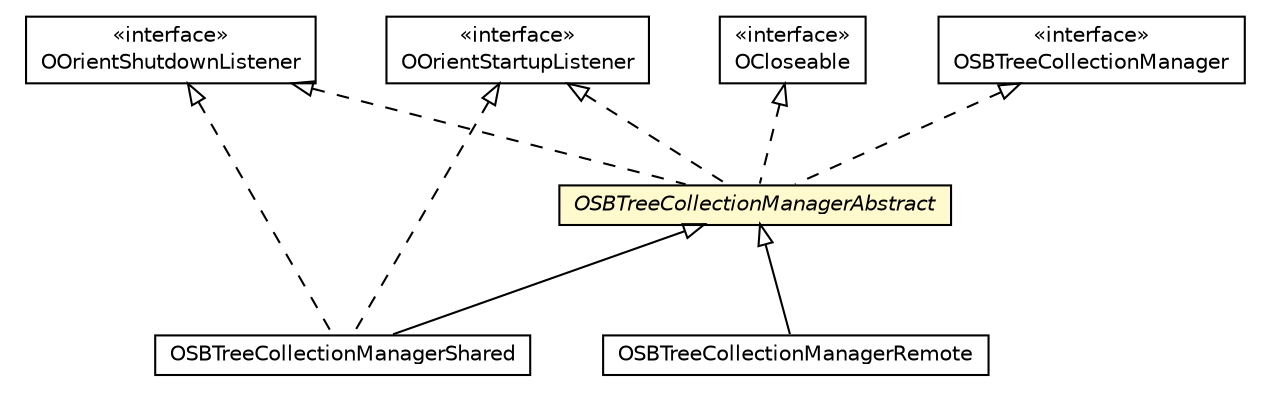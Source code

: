#!/usr/local/bin/dot
#
# Class diagram 
# Generated by UMLGraph version R5_6-24-gf6e263 (http://www.umlgraph.org/)
#

digraph G {
	edge [fontname="Helvetica",fontsize=10,labelfontname="Helvetica",labelfontsize=10];
	node [fontname="Helvetica",fontsize=10,shape=plaintext];
	nodesep=0.25;
	ranksep=0.5;
	// com.orientechnologies.common.concur.resource.OCloseable
	c3237328 [label=<<table title="com.orientechnologies.common.concur.resource.OCloseable" border="0" cellborder="1" cellspacing="0" cellpadding="2" port="p" href="../../../../../../common/concur/resource/OCloseable.html">
		<tr><td><table border="0" cellspacing="0" cellpadding="1">
<tr><td align="center" balign="center"> &#171;interface&#187; </td></tr>
<tr><td align="center" balign="center"> OCloseable </td></tr>
		</table></td></tr>
		</table>>, URL="../../../../../../common/concur/resource/OCloseable.html", fontname="Helvetica", fontcolor="black", fontsize=10.0];
	// com.orientechnologies.orient.core.OOrientStartupListener
	c3237460 [label=<<table title="com.orientechnologies.orient.core.OOrientStartupListener" border="0" cellborder="1" cellspacing="0" cellpadding="2" port="p" href="../../../../OOrientStartupListener.html">
		<tr><td><table border="0" cellspacing="0" cellpadding="1">
<tr><td align="center" balign="center"> &#171;interface&#187; </td></tr>
<tr><td align="center" balign="center"> OOrientStartupListener </td></tr>
		</table></td></tr>
		</table>>, URL="../../../../OOrientStartupListener.html", fontname="Helvetica", fontcolor="black", fontsize=10.0];
	// com.orientechnologies.orient.core.OOrientShutdownListener
	c3237469 [label=<<table title="com.orientechnologies.orient.core.OOrientShutdownListener" border="0" cellborder="1" cellspacing="0" cellpadding="2" port="p" href="../../../../OOrientShutdownListener.html">
		<tr><td><table border="0" cellspacing="0" cellpadding="1">
<tr><td align="center" balign="center"> &#171;interface&#187; </td></tr>
<tr><td align="center" balign="center"> OOrientShutdownListener </td></tr>
		</table></td></tr>
		</table>>, URL="../../../../OOrientShutdownListener.html", fontname="Helvetica", fontcolor="black", fontsize=10.0];
	// com.orientechnologies.orient.core.db.record.ridbag.sbtree.OSBTreeCollectionManagerAbstract
	c3237541 [label=<<table title="com.orientechnologies.orient.core.db.record.ridbag.sbtree.OSBTreeCollectionManagerAbstract" border="0" cellborder="1" cellspacing="0" cellpadding="2" port="p" bgcolor="lemonChiffon" href="./OSBTreeCollectionManagerAbstract.html">
		<tr><td><table border="0" cellspacing="0" cellpadding="1">
<tr><td align="center" balign="center"><font face="Helvetica-Oblique"> OSBTreeCollectionManagerAbstract </font></td></tr>
		</table></td></tr>
		</table>>, URL="./OSBTreeCollectionManagerAbstract.html", fontname="Helvetica", fontcolor="black", fontsize=10.0];
	// com.orientechnologies.orient.core.db.record.ridbag.sbtree.OSBTreeCollectionManagerShared
	c3237542 [label=<<table title="com.orientechnologies.orient.core.db.record.ridbag.sbtree.OSBTreeCollectionManagerShared" border="0" cellborder="1" cellspacing="0" cellpadding="2" port="p" href="./OSBTreeCollectionManagerShared.html">
		<tr><td><table border="0" cellspacing="0" cellpadding="1">
<tr><td align="center" balign="center"> OSBTreeCollectionManagerShared </td></tr>
		</table></td></tr>
		</table>>, URL="./OSBTreeCollectionManagerShared.html", fontname="Helvetica", fontcolor="black", fontsize=10.0];
	// com.orientechnologies.orient.core.db.record.ridbag.sbtree.OSBTreeCollectionManager
	c3237549 [label=<<table title="com.orientechnologies.orient.core.db.record.ridbag.sbtree.OSBTreeCollectionManager" border="0" cellborder="1" cellspacing="0" cellpadding="2" port="p" href="./OSBTreeCollectionManager.html">
		<tr><td><table border="0" cellspacing="0" cellpadding="1">
<tr><td align="center" balign="center"> &#171;interface&#187; </td></tr>
<tr><td align="center" balign="center"> OSBTreeCollectionManager </td></tr>
		</table></td></tr>
		</table>>, URL="./OSBTreeCollectionManager.html", fontname="Helvetica", fontcolor="black", fontsize=10.0];
	// com.orientechnologies.orient.client.remote.OSBTreeCollectionManagerRemote
	c3238732 [label=<<table title="com.orientechnologies.orient.client.remote.OSBTreeCollectionManagerRemote" border="0" cellborder="1" cellspacing="0" cellpadding="2" port="p" href="../../../../../client/remote/OSBTreeCollectionManagerRemote.html">
		<tr><td><table border="0" cellspacing="0" cellpadding="1">
<tr><td align="center" balign="center"> OSBTreeCollectionManagerRemote </td></tr>
		</table></td></tr>
		</table>>, URL="../../../../../client/remote/OSBTreeCollectionManagerRemote.html", fontname="Helvetica", fontcolor="black", fontsize=10.0];
	//com.orientechnologies.orient.core.db.record.ridbag.sbtree.OSBTreeCollectionManagerAbstract implements com.orientechnologies.common.concur.resource.OCloseable
	c3237328:p -> c3237541:p [dir=back,arrowtail=empty,style=dashed];
	//com.orientechnologies.orient.core.db.record.ridbag.sbtree.OSBTreeCollectionManagerAbstract implements com.orientechnologies.orient.core.db.record.ridbag.sbtree.OSBTreeCollectionManager
	c3237549:p -> c3237541:p [dir=back,arrowtail=empty,style=dashed];
	//com.orientechnologies.orient.core.db.record.ridbag.sbtree.OSBTreeCollectionManagerAbstract implements com.orientechnologies.orient.core.OOrientStartupListener
	c3237460:p -> c3237541:p [dir=back,arrowtail=empty,style=dashed];
	//com.orientechnologies.orient.core.db.record.ridbag.sbtree.OSBTreeCollectionManagerAbstract implements com.orientechnologies.orient.core.OOrientShutdownListener
	c3237469:p -> c3237541:p [dir=back,arrowtail=empty,style=dashed];
	//com.orientechnologies.orient.core.db.record.ridbag.sbtree.OSBTreeCollectionManagerShared extends com.orientechnologies.orient.core.db.record.ridbag.sbtree.OSBTreeCollectionManagerAbstract
	c3237541:p -> c3237542:p [dir=back,arrowtail=empty];
	//com.orientechnologies.orient.core.db.record.ridbag.sbtree.OSBTreeCollectionManagerShared implements com.orientechnologies.orient.core.OOrientStartupListener
	c3237460:p -> c3237542:p [dir=back,arrowtail=empty,style=dashed];
	//com.orientechnologies.orient.core.db.record.ridbag.sbtree.OSBTreeCollectionManagerShared implements com.orientechnologies.orient.core.OOrientShutdownListener
	c3237469:p -> c3237542:p [dir=back,arrowtail=empty,style=dashed];
	//com.orientechnologies.orient.client.remote.OSBTreeCollectionManagerRemote extends com.orientechnologies.orient.core.db.record.ridbag.sbtree.OSBTreeCollectionManagerAbstract
	c3237541:p -> c3238732:p [dir=back,arrowtail=empty];
}

